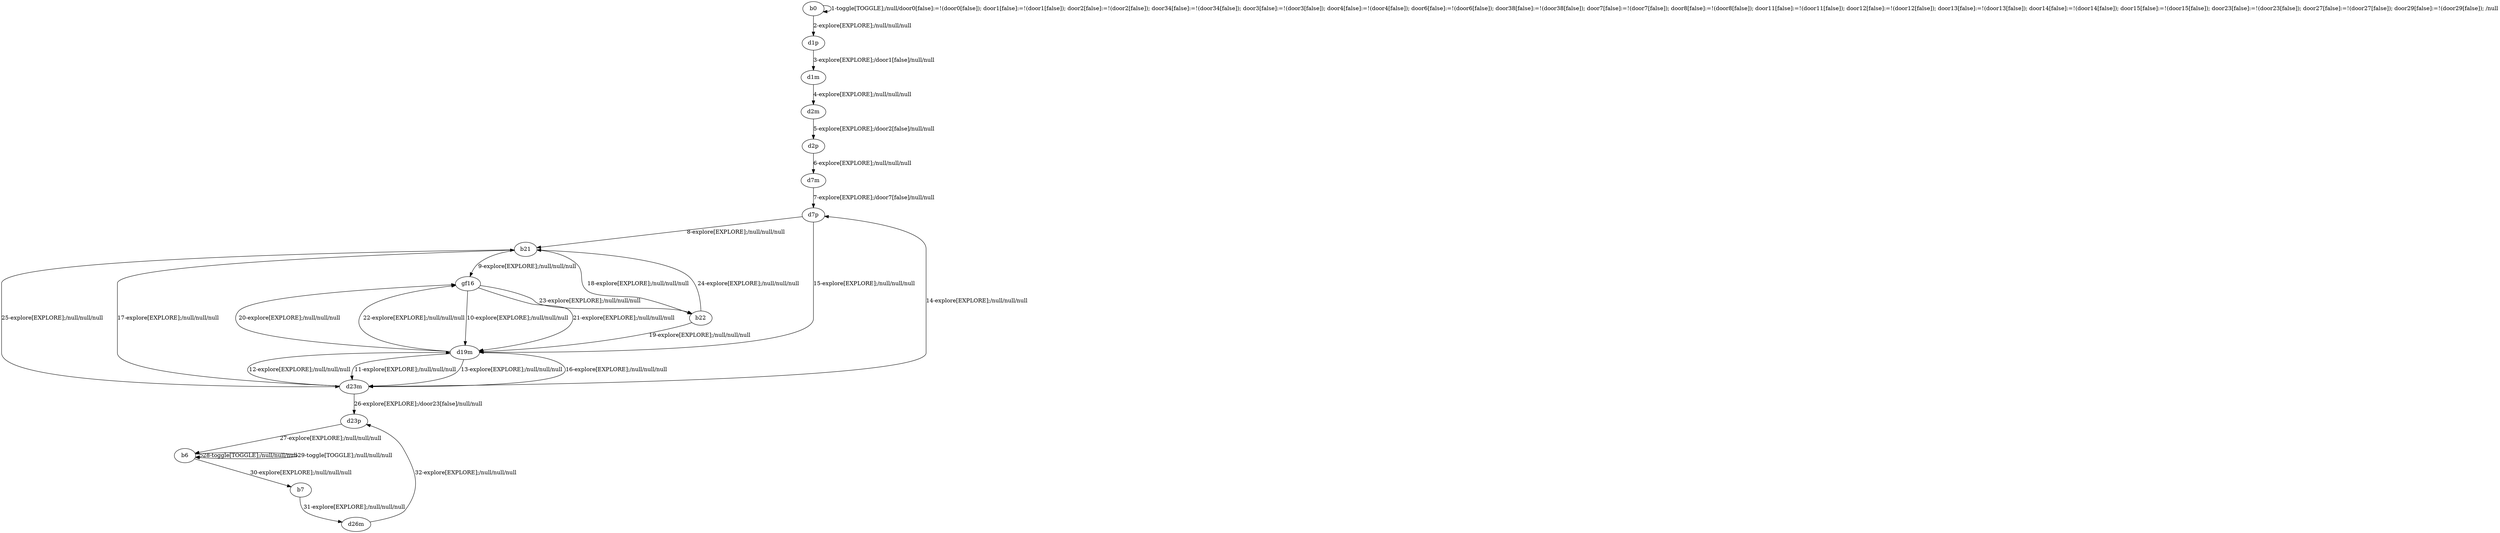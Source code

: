 # Total number of goals covered by this test: 1
# d26m --> d23p

digraph g {
"b0" -> "b0" [label = "1-toggle[TOGGLE];/null/door0[false]:=!(door0[false]); door1[false]:=!(door1[false]); door2[false]:=!(door2[false]); door34[false]:=!(door34[false]); door3[false]:=!(door3[false]); door4[false]:=!(door4[false]); door6[false]:=!(door6[false]); door38[false]:=!(door38[false]); door7[false]:=!(door7[false]); door8[false]:=!(door8[false]); door11[false]:=!(door11[false]); door12[false]:=!(door12[false]); door13[false]:=!(door13[false]); door14[false]:=!(door14[false]); door15[false]:=!(door15[false]); door23[false]:=!(door23[false]); door27[false]:=!(door27[false]); door29[false]:=!(door29[false]); /null"];
"b0" -> "d1p" [label = "2-explore[EXPLORE];/null/null/null"];
"d1p" -> "d1m" [label = "3-explore[EXPLORE];/door1[false]/null/null"];
"d1m" -> "d2m" [label = "4-explore[EXPLORE];/null/null/null"];
"d2m" -> "d2p" [label = "5-explore[EXPLORE];/door2[false]/null/null"];
"d2p" -> "d7m" [label = "6-explore[EXPLORE];/null/null/null"];
"d7m" -> "d7p" [label = "7-explore[EXPLORE];/door7[false]/null/null"];
"d7p" -> "b21" [label = "8-explore[EXPLORE];/null/null/null"];
"b21" -> "gf16" [label = "9-explore[EXPLORE];/null/null/null"];
"gf16" -> "d19m" [label = "10-explore[EXPLORE];/null/null/null"];
"d19m" -> "d23m" [label = "11-explore[EXPLORE];/null/null/null"];
"d23m" -> "d19m" [label = "12-explore[EXPLORE];/null/null/null"];
"d19m" -> "d23m" [label = "13-explore[EXPLORE];/null/null/null"];
"d23m" -> "d7p" [label = "14-explore[EXPLORE];/null/null/null"];
"d7p" -> "d19m" [label = "15-explore[EXPLORE];/null/null/null"];
"d19m" -> "d23m" [label = "16-explore[EXPLORE];/null/null/null"];
"d23m" -> "b21" [label = "17-explore[EXPLORE];/null/null/null"];
"b21" -> "b22" [label = "18-explore[EXPLORE];/null/null/null"];
"b22" -> "d19m" [label = "19-explore[EXPLORE];/null/null/null"];
"d19m" -> "gf16" [label = "20-explore[EXPLORE];/null/null/null"];
"gf16" -> "d19m" [label = "21-explore[EXPLORE];/null/null/null"];
"d19m" -> "gf16" [label = "22-explore[EXPLORE];/null/null/null"];
"gf16" -> "b22" [label = "23-explore[EXPLORE];/null/null/null"];
"b22" -> "b21" [label = "24-explore[EXPLORE];/null/null/null"];
"b21" -> "d23m" [label = "25-explore[EXPLORE];/null/null/null"];
"d23m" -> "d23p" [label = "26-explore[EXPLORE];/door23[false]/null/null"];
"d23p" -> "b6" [label = "27-explore[EXPLORE];/null/null/null"];
"b6" -> "b6" [label = "28-toggle[TOGGLE];/null/null/null"];
"b6" -> "b6" [label = "29-toggle[TOGGLE];/null/null/null"];
"b6" -> "b7" [label = "30-explore[EXPLORE];/null/null/null"];
"b7" -> "d26m" [label = "31-explore[EXPLORE];/null/null/null"];
"d26m" -> "d23p" [label = "32-explore[EXPLORE];/null/null/null"];
}